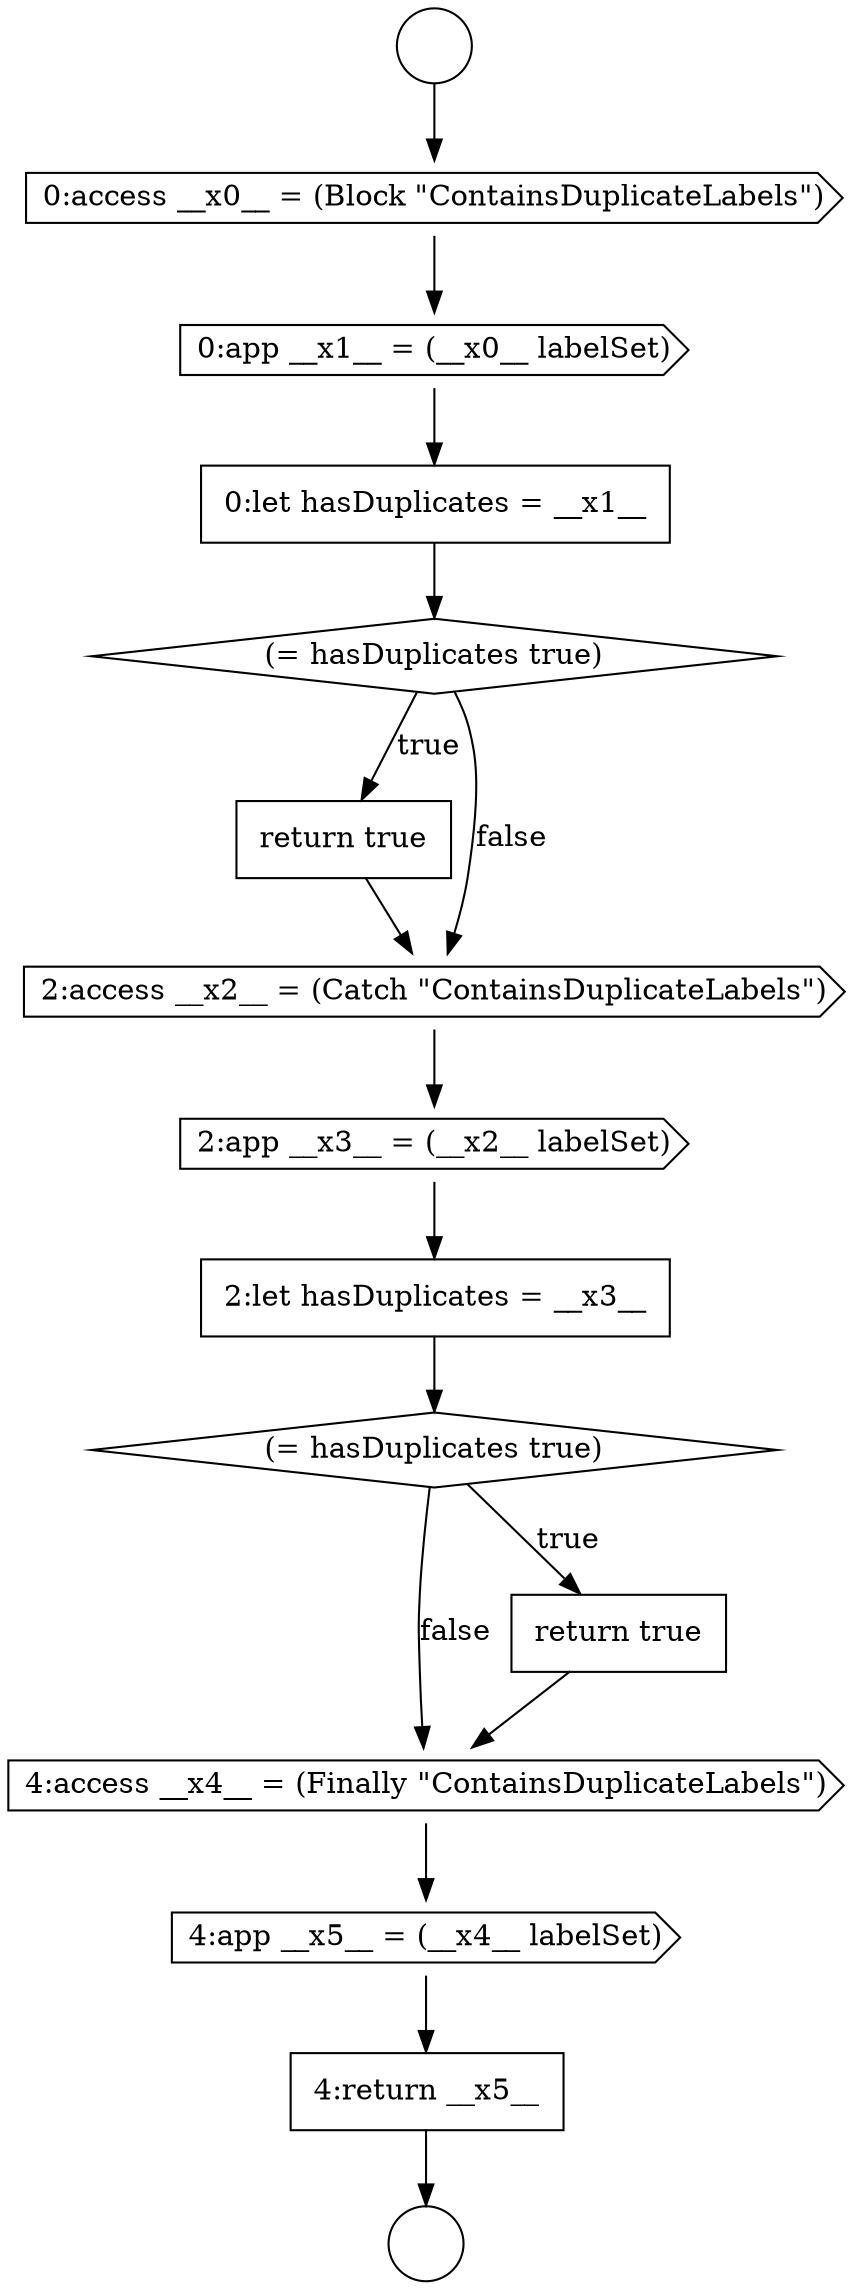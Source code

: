 digraph {
  node8738 [shape=diamond, label=<<font color="black">(= hasDuplicates true)</font>> color="black" fillcolor="white" style=filled]
  node8742 [shape=none, margin=0, label=<<font color="black">
    <table border="0" cellborder="1" cellspacing="0" cellpadding="10">
      <tr><td align="left">2:let hasDuplicates = __x3__</td></tr>
    </table>
  </font>> color="black" fillcolor="white" style=filled]
  node8746 [shape=cds, label=<<font color="black">4:app __x5__ = (__x4__ labelSet)</font>> color="black" fillcolor="white" style=filled]
  node8736 [shape=cds, label=<<font color="black">0:app __x1__ = (__x0__ labelSet)</font>> color="black" fillcolor="white" style=filled]
  node8743 [shape=diamond, label=<<font color="black">(= hasDuplicates true)</font>> color="black" fillcolor="white" style=filled]
  node8739 [shape=none, margin=0, label=<<font color="black">
    <table border="0" cellborder="1" cellspacing="0" cellpadding="10">
      <tr><td align="left">return true</td></tr>
    </table>
  </font>> color="black" fillcolor="white" style=filled]
  node8740 [shape=cds, label=<<font color="black">2:access __x2__ = (Catch &quot;ContainsDuplicateLabels&quot;)</font>> color="black" fillcolor="white" style=filled]
  node8745 [shape=cds, label=<<font color="black">4:access __x4__ = (Finally &quot;ContainsDuplicateLabels&quot;)</font>> color="black" fillcolor="white" style=filled]
  node8735 [shape=cds, label=<<font color="black">0:access __x0__ = (Block &quot;ContainsDuplicateLabels&quot;)</font>> color="black" fillcolor="white" style=filled]
  node8744 [shape=none, margin=0, label=<<font color="black">
    <table border="0" cellborder="1" cellspacing="0" cellpadding="10">
      <tr><td align="left">return true</td></tr>
    </table>
  </font>> color="black" fillcolor="white" style=filled]
  node8734 [shape=circle label=" " color="black" fillcolor="white" style=filled]
  node8737 [shape=none, margin=0, label=<<font color="black">
    <table border="0" cellborder="1" cellspacing="0" cellpadding="10">
      <tr><td align="left">0:let hasDuplicates = __x1__</td></tr>
    </table>
  </font>> color="black" fillcolor="white" style=filled]
  node8741 [shape=cds, label=<<font color="black">2:app __x3__ = (__x2__ labelSet)</font>> color="black" fillcolor="white" style=filled]
  node8733 [shape=circle label=" " color="black" fillcolor="white" style=filled]
  node8747 [shape=none, margin=0, label=<<font color="black">
    <table border="0" cellborder="1" cellspacing="0" cellpadding="10">
      <tr><td align="left">4:return __x5__</td></tr>
    </table>
  </font>> color="black" fillcolor="white" style=filled]
  node8744 -> node8745 [ color="black"]
  node8745 -> node8746 [ color="black"]
  node8737 -> node8738 [ color="black"]
  node8740 -> node8741 [ color="black"]
  node8743 -> node8744 [label=<<font color="black">true</font>> color="black"]
  node8743 -> node8745 [label=<<font color="black">false</font>> color="black"]
  node8733 -> node8735 [ color="black"]
  node8739 -> node8740 [ color="black"]
  node8747 -> node8734 [ color="black"]
  node8735 -> node8736 [ color="black"]
  node8742 -> node8743 [ color="black"]
  node8736 -> node8737 [ color="black"]
  node8741 -> node8742 [ color="black"]
  node8746 -> node8747 [ color="black"]
  node8738 -> node8739 [label=<<font color="black">true</font>> color="black"]
  node8738 -> node8740 [label=<<font color="black">false</font>> color="black"]
}

